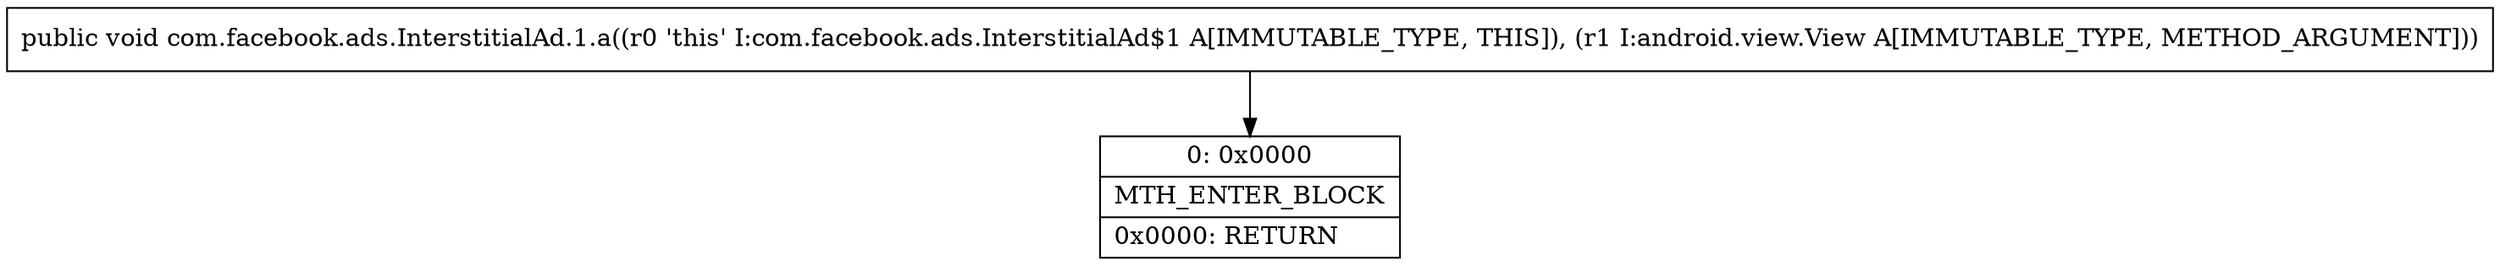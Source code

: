 digraph "CFG forcom.facebook.ads.InterstitialAd.1.a(Landroid\/view\/View;)V" {
Node_0 [shape=record,label="{0\:\ 0x0000|MTH_ENTER_BLOCK\l|0x0000: RETURN   \l}"];
MethodNode[shape=record,label="{public void com.facebook.ads.InterstitialAd.1.a((r0 'this' I:com.facebook.ads.InterstitialAd$1 A[IMMUTABLE_TYPE, THIS]), (r1 I:android.view.View A[IMMUTABLE_TYPE, METHOD_ARGUMENT])) }"];
MethodNode -> Node_0;
}

